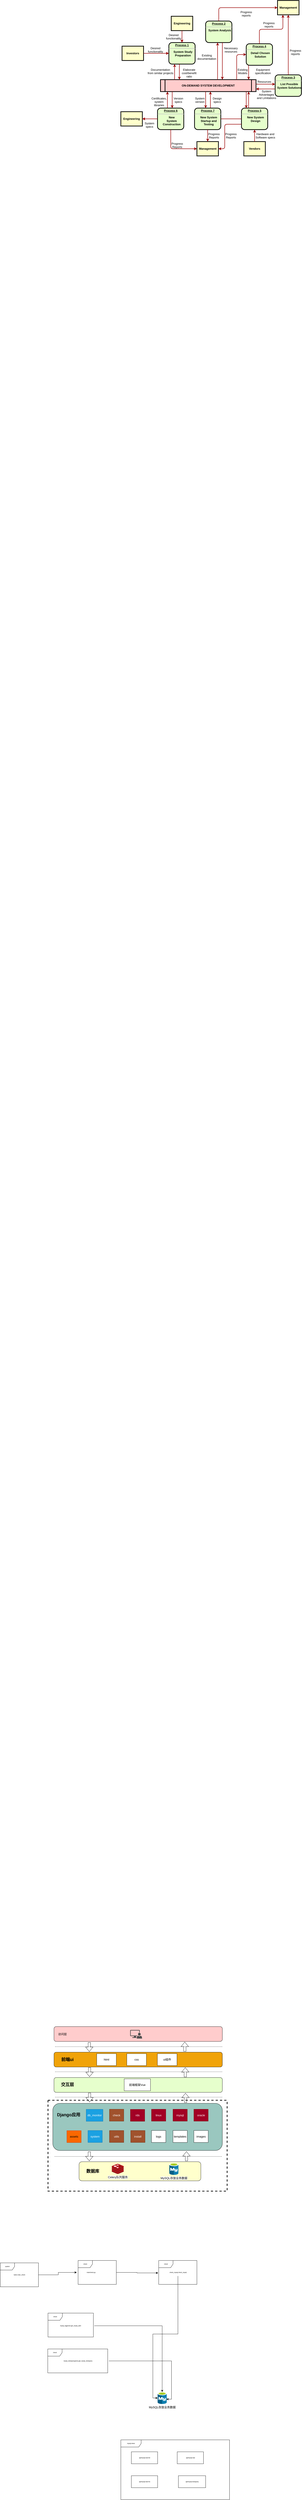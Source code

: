 <mxfile version="20.8.23" type="github">
  <diagram name="Page-1" id="c7558073-3199-34d8-9f00-42111426c3f3">
    <mxGraphModel dx="2260" dy="764" grid="1" gridSize="10" guides="1" tooltips="1" connect="1" arrows="1" fold="1" page="1" pageScale="1" pageWidth="826" pageHeight="1169" background="none" math="0" shadow="0">
      <root>
        <mxCell id="0" />
        <mxCell id="1" parent="0" />
        <mxCell id="2" value="&lt;p style=&quot;margin: 0px; margin-top: 4px; text-align: center; text-decoration: underline;&quot;&gt;&lt;strong&gt;Process 1&lt;br /&gt;&lt;/strong&gt;&lt;/p&gt;&lt;hr /&gt;&lt;p style=&quot;margin: 0px; margin-left: 8px;&quot;&gt;System Study&lt;/p&gt;&lt;p style=&quot;margin: 0px; margin-left: 8px;&quot;&gt;Preparation&lt;/p&gt;" style="verticalAlign=middle;align=center;overflow=fill;fontSize=12;fontFamily=Helvetica;html=1;rounded=1;fontStyle=1;strokeWidth=3;fillColor=#E6FFCC" parent="1" vertex="1">
          <mxGeometry x="236" y="236" width="110" height="90" as="geometry" />
        </mxCell>
        <mxCell id="3" value="Engineering" style="whiteSpace=wrap;align=center;verticalAlign=middle;fontStyle=1;strokeWidth=3;fillColor=#FFFFCC" parent="1" vertex="1">
          <mxGeometry x="246" y="126" width="90" height="60" as="geometry" />
        </mxCell>
        <mxCell id="4" value="Investors" style="whiteSpace=wrap;align=center;verticalAlign=middle;fontStyle=1;strokeWidth=3;fillColor=#FFFFCC" parent="1" vertex="1">
          <mxGeometry x="40" y="251" width="90" height="60" as="geometry" />
        </mxCell>
        <mxCell id="5" value="ON-DEMAND SYSTEM DEVELOPMENT" style="shape=process;whiteSpace=wrap;align=center;verticalAlign=middle;size=0.048;fontStyle=1;strokeWidth=3;fillColor=#FFCCCC" parent="1" vertex="1">
          <mxGeometry x="201.0" y="391" width="400" height="50" as="geometry" />
        </mxCell>
        <mxCell id="6" value="&lt;p style=&quot;margin: 0px; margin-top: 4px; text-align: center; text-decoration: underline;&quot;&gt;&lt;strong&gt;Process 2&lt;br /&gt;&lt;/strong&gt;&lt;/p&gt;&lt;hr /&gt;&lt;p style=&quot;margin: 0px; margin-left: 8px;&quot;&gt;System Analysis&lt;/p&gt;" style="verticalAlign=middle;align=center;overflow=fill;fontSize=12;fontFamily=Helvetica;html=1;rounded=1;fontStyle=1;strokeWidth=3;fillColor=#E6FFCC" parent="1" vertex="1">
          <mxGeometry x="390" y="146" width="110" height="90" as="geometry" />
        </mxCell>
        <mxCell id="7" value="&lt;p style=&quot;margin: 0px; margin-top: 4px; text-align: center; text-decoration: underline;&quot;&gt;&lt;strong&gt;&lt;strong&gt;Process&lt;/strong&gt; 3&lt;br /&gt;&lt;/strong&gt;&lt;/p&gt;&lt;hr /&gt;&lt;p style=&quot;margin: 0px; margin-left: 8px;&quot;&gt;List Possible&lt;/p&gt;&lt;p style=&quot;margin: 0px; margin-left: 8px;&quot;&gt;System Solutions&lt;/p&gt;" style="verticalAlign=middle;align=center;overflow=fill;fontSize=12;fontFamily=Helvetica;html=1;rounded=1;fontStyle=1;strokeWidth=3;fillColor=#E6FFCC" parent="1" vertex="1">
          <mxGeometry x="681" y="371" width="110" height="90" as="geometry" />
        </mxCell>
        <mxCell id="8" value="&lt;p style=&quot;margin: 0px; margin-top: 4px; text-align: center; text-decoration: underline;&quot;&gt;&lt;strong&gt;&lt;strong&gt;Process&lt;/strong&gt; 4&lt;br /&gt;&lt;/strong&gt;&lt;/p&gt;&lt;hr /&gt;&lt;p style=&quot;margin: 0px; margin-left: 8px;&quot;&gt;Detail Chosen&lt;/p&gt;&lt;p style=&quot;margin: 0px; margin-left: 8px;&quot;&gt;Solution&lt;/p&gt;" style="verticalAlign=middle;align=center;overflow=fill;fontSize=12;fontFamily=Helvetica;html=1;rounded=1;fontStyle=1;strokeWidth=3;fillColor=#E6FFCC" parent="1" vertex="1">
          <mxGeometry x="560" y="241" width="110" height="90" as="geometry" />
        </mxCell>
        <mxCell id="9" value="&lt;p style=&quot;margin: 0px; margin-top: 4px; text-align: center; text-decoration: underline;&quot;&gt;&lt;strong&gt;&lt;strong&gt;Process&lt;/strong&gt; 5&lt;br /&gt;&lt;/strong&gt;&lt;/p&gt;&lt;hr /&gt;&lt;p style=&quot;margin: 0px; margin-left: 8px;&quot;&gt;New System&lt;/p&gt;&lt;p style=&quot;margin: 0px; margin-left: 8px;&quot;&gt;Design&lt;/p&gt;" style="verticalAlign=middle;align=center;overflow=fill;fontSize=12;fontFamily=Helvetica;html=1;rounded=1;fontStyle=1;strokeWidth=3;fillColor=#E6FFCC" parent="1" vertex="1">
          <mxGeometry x="540" y="510" width="110" height="90" as="geometry" />
        </mxCell>
        <mxCell id="10" value="&lt;p style=&quot;margin: 0px; margin-top: 4px; text-align: center; text-decoration: underline;&quot;&gt;&lt;strong&gt;&lt;strong&gt;Process&lt;/strong&gt; 6&lt;br /&gt;&lt;/strong&gt;&lt;/p&gt;&lt;hr /&gt;&lt;p style=&quot;margin: 0px; margin-left: 8px;&quot;&gt;New&lt;/p&gt;&lt;p style=&quot;margin: 0px; margin-left: 8px;&quot;&gt;System&lt;/p&gt;&lt;p style=&quot;margin: 0px; margin-left: 8px;&quot;&gt;Construction&lt;/p&gt;" style="verticalAlign=middle;align=center;overflow=fill;fontSize=12;fontFamily=Helvetica;html=1;rounded=1;fontStyle=1;strokeWidth=3;fillColor=#E6FFCC" parent="1" vertex="1">
          <mxGeometry x="188.5" y="510" width="110" height="90" as="geometry" />
        </mxCell>
        <mxCell id="12" value="Management" style="whiteSpace=wrap;align=center;verticalAlign=middle;fontStyle=1;strokeWidth=3;fillColor=#FFFFCC" parent="1" vertex="1">
          <mxGeometry x="691" y="60.0" width="90" height="60" as="geometry" />
        </mxCell>
        <mxCell id="13" value="Management" style="whiteSpace=wrap;align=center;verticalAlign=middle;fontStyle=1;strokeWidth=3;fillColor=#FFFFCC" parent="1" vertex="1">
          <mxGeometry x="353.5" y="650" width="90" height="60" as="geometry" />
        </mxCell>
        <mxCell id="14" value="Engineering" style="whiteSpace=wrap;align=center;verticalAlign=middle;fontStyle=1;strokeWidth=3;fillColor=#FFFFCC" parent="1" vertex="1">
          <mxGeometry x="35.0" y="525.0" width="90" height="60" as="geometry" />
        </mxCell>
        <mxCell id="15" value="Vendors" style="whiteSpace=wrap;align=center;verticalAlign=middle;fontStyle=1;strokeWidth=3;fillColor=#FFFFCC" parent="1" vertex="1">
          <mxGeometry x="550.0" y="650" width="90" height="60" as="geometry" />
        </mxCell>
        <mxCell id="36" value="" style="edgeStyle=none;noEdgeStyle=1;strokeColor=#990000;strokeWidth=2" parent="1" source="3" target="2" edge="1">
          <mxGeometry width="100" height="100" relative="1" as="geometry">
            <mxPoint x="20" y="250" as="sourcePoint" />
            <mxPoint x="120" y="150" as="targetPoint" />
          </mxGeometry>
        </mxCell>
        <mxCell id="37" value="" style="edgeStyle=none;noEdgeStyle=1;strokeColor=#990000;strokeWidth=2" parent="1" source="4" target="2" edge="1">
          <mxGeometry width="100" height="100" relative="1" as="geometry">
            <mxPoint x="280" y="190" as="sourcePoint" />
            <mxPoint x="380" y="90" as="targetPoint" />
          </mxGeometry>
        </mxCell>
        <mxCell id="11" value="&lt;p style=&quot;margin: 0px; margin-top: 4px; text-align: center; text-decoration: underline;&quot;&gt;&lt;strong&gt;&lt;strong&gt;Process&lt;/strong&gt; 7&lt;br /&gt;&lt;/strong&gt;&lt;/p&gt;&lt;hr /&gt;&lt;p style=&quot;margin: 0px; margin-left: 8px;&quot;&gt;New System&lt;/p&gt;&lt;p style=&quot;margin: 0px; margin-left: 8px;&quot;&gt;Startup and&lt;/p&gt;&lt;p style=&quot;margin: 0px; margin-left: 8px;&quot;&gt;Testing&lt;/p&gt;" style="verticalAlign=middle;align=center;overflow=fill;fontSize=12;fontFamily=Helvetica;html=1;rounded=1;fontStyle=1;strokeWidth=3;fillColor=#E6FFCC" parent="1" vertex="1">
          <mxGeometry x="343.5" y="510" width="110" height="90" as="geometry" />
        </mxCell>
        <mxCell id="51" value="" style="endArrow=none;noEdgeStyle=1;strokeColor=#990000;strokeWidth=2" parent="1" source="9" target="11" edge="1">
          <mxGeometry relative="1" as="geometry">
            <mxPoint x="205.008" y="481" as="sourcePoint" />
            <mxPoint x="400.328" y="650" as="targetPoint" />
          </mxGeometry>
        </mxCell>
        <mxCell id="52" value="Desired &#xa;functionality" style="text;spacingTop=-5;align=center" parent="1" vertex="1">
          <mxGeometry x="165" y="251" width="30" height="20" as="geometry" />
        </mxCell>
        <mxCell id="53" value="Desired &#xa;functionality" style="text;spacingTop=-5;align=center" parent="1" vertex="1">
          <mxGeometry x="241" y="196" width="30" height="20" as="geometry" />
        </mxCell>
        <mxCell id="54" value="Documentation&#xa;from similar projects" style="text;spacingTop=-5;align=center" parent="1" vertex="1">
          <mxGeometry x="186" y="341" width="30" height="20" as="geometry" />
        </mxCell>
        <mxCell id="55" value="" style="edgeStyle=elbowEdgeStyle;elbow=horizontal;strokeColor=#990000;strokeWidth=2" parent="1" source="5" target="2" edge="1">
          <mxGeometry width="100" height="100" relative="1" as="geometry">
            <mxPoint x="50" y="530" as="sourcePoint" />
            <mxPoint x="150" y="430" as="targetPoint" />
            <Array as="points">
              <mxPoint x="260" y="370" />
            </Array>
          </mxGeometry>
        </mxCell>
        <mxCell id="56" value="" style="edgeStyle=elbowEdgeStyle;elbow=horizontal;strokeColor=#990000;strokeWidth=2" parent="1" source="2" target="5" edge="1">
          <mxGeometry width="100" height="100" relative="1" as="geometry">
            <mxPoint x="50" y="500" as="sourcePoint" />
            <mxPoint x="150" y="400" as="targetPoint" />
            <Array as="points">
              <mxPoint x="280" y="360" />
            </Array>
          </mxGeometry>
        </mxCell>
        <mxCell id="57" value="Elaborate&#xa;cost/benefit&#xa;ratio" style="text;spacingTop=-5;align=center" parent="1" vertex="1">
          <mxGeometry x="306" y="341" width="30" height="20" as="geometry" />
        </mxCell>
        <mxCell id="58" value="" style="edgeStyle=elbowEdgeStyle;elbow=horizontal;strokeColor=#990000;strokeWidth=2" parent="1" source="5" target="6" edge="1">
          <mxGeometry width="100" height="100" relative="1" as="geometry">
            <mxPoint x="380" y="370" as="sourcePoint" />
            <mxPoint x="480" y="270" as="targetPoint" />
            <Array as="points">
              <mxPoint x="440" y="310" />
            </Array>
          </mxGeometry>
        </mxCell>
        <mxCell id="59" value="" style="edgeStyle=elbowEdgeStyle;elbow=horizontal;strokeColor=#990000;strokeWidth=2" parent="1" source="6" target="5" edge="1">
          <mxGeometry width="100" height="100" relative="1" as="geometry">
            <mxPoint x="350" y="370" as="sourcePoint" />
            <mxPoint x="450" y="270" as="targetPoint" />
            <Array as="points">
              <mxPoint x="460" y="320" />
            </Array>
          </mxGeometry>
        </mxCell>
        <mxCell id="60" value="Existing&#xa;documentation" style="text;spacingTop=-5;align=center" parent="1" vertex="1">
          <mxGeometry x="380.0" y="281.0" width="30" height="20" as="geometry" />
        </mxCell>
        <mxCell id="61" value="Necessary&#xa;resources" style="text;spacingTop=-5;align=center" parent="1" vertex="1">
          <mxGeometry x="481.0" y="251.0" width="30" height="20" as="geometry" />
        </mxCell>
        <mxCell id="62" value="Progress&#xa;reports" style="text;spacingTop=-5;align=center" parent="1" vertex="1">
          <mxGeometry x="545.0" y="100.0" width="30" height="20" as="geometry" />
        </mxCell>
        <mxCell id="63" value="Progress&#xa;reports" style="text;spacingTop=-5;align=center" parent="1" vertex="1">
          <mxGeometry x="640" y="146.0" width="30" height="20" as="geometry" />
        </mxCell>
        <mxCell id="64" value="Progress&#xa;reports" style="text;spacingTop=-5;align=center" parent="1" vertex="1">
          <mxGeometry x="751.0" y="261.0" width="30" height="20" as="geometry" />
        </mxCell>
        <mxCell id="65" value="" style="edgeStyle=elbowEdgeStyle;elbow=horizontal;strokeColor=#990000;strokeWidth=2" parent="1" source="6" target="12" edge="1">
          <mxGeometry width="100" height="100" relative="1" as="geometry">
            <mxPoint x="260" y="180.0" as="sourcePoint" />
            <mxPoint x="360" y="80.0" as="targetPoint" />
            <Array as="points">
              <mxPoint x="445" y="140" />
            </Array>
          </mxGeometry>
        </mxCell>
        <mxCell id="66" value="" style="edgeStyle=elbowEdgeStyle;elbow=vertical;entryX=0.25;entryY=1;strokeColor=#990000;strokeWidth=2" parent="1" source="8" target="12" edge="1">
          <mxGeometry width="100" height="100" relative="1" as="geometry">
            <mxPoint x="530" y="250" as="sourcePoint" />
            <mxPoint x="630" y="150" as="targetPoint" />
          </mxGeometry>
        </mxCell>
        <mxCell id="67" value="" style="edgeStyle=elbowEdgeStyle;elbow=horizontal;strokeColor=#990000;strokeWidth=2" parent="1" source="7" target="12" edge="1">
          <mxGeometry width="100" height="100" relative="1" as="geometry">
            <mxPoint x="660.0" y="360" as="sourcePoint" />
            <mxPoint x="760.0" y="260" as="targetPoint" />
          </mxGeometry>
        </mxCell>
        <mxCell id="68" value="" style="edgeStyle=elbowEdgeStyle;elbow=horizontal;strokeColor=#990000;strokeWidth=2" parent="1" source="8" target="5" edge="1">
          <mxGeometry width="100" height="100" relative="1" as="geometry">
            <mxPoint x="570" y="380" as="sourcePoint" />
            <mxPoint x="510" y="250" as="targetPoint" />
            <Array as="points">
              <mxPoint x="570" y="360" />
            </Array>
          </mxGeometry>
        </mxCell>
        <mxCell id="69" value="" style="edgeStyle=segmentEdgeStyle;strokeColor=#990000;strokeWidth=2" parent="1" source="5" target="8" edge="1">
          <mxGeometry width="100" height="100" relative="1" as="geometry">
            <mxPoint x="340" y="360" as="sourcePoint" />
            <mxPoint x="440" y="260" as="targetPoint" />
            <Array as="points">
              <mxPoint x="520" y="286" />
            </Array>
          </mxGeometry>
        </mxCell>
        <mxCell id="70" value="Existing&#xa;Models" style="text;spacingTop=-5;align=center" parent="1" vertex="1">
          <mxGeometry x="530.0" y="341.0" width="30" height="20" as="geometry" />
        </mxCell>
        <mxCell id="71" value="Equipment&#xa;specification" style="text;spacingTop=-5;align=center" parent="1" vertex="1">
          <mxGeometry x="615" y="341" width="30" height="20" as="geometry" />
        </mxCell>
        <mxCell id="72" value="" style="edgeStyle=elbowEdgeStyle;elbow=vertical;strokeColor=#990000;strokeWidth=2" parent="1" source="5" target="7" edge="1">
          <mxGeometry width="100" height="100" relative="1" as="geometry">
            <mxPoint x="500" y="500" as="sourcePoint" />
            <mxPoint x="600" y="400" as="targetPoint" />
            <Array as="points">
              <mxPoint x="650" y="410" />
            </Array>
          </mxGeometry>
        </mxCell>
        <mxCell id="73" value="" style="edgeStyle=elbowEdgeStyle;elbow=vertical;strokeColor=#990000;strokeWidth=2" parent="1" source="7" target="5" edge="1">
          <mxGeometry width="100" height="100" relative="1" as="geometry">
            <mxPoint x="460" y="500" as="sourcePoint" />
            <mxPoint x="560" y="400" as="targetPoint" />
            <Array as="points">
              <mxPoint x="650" y="430" />
            </Array>
          </mxGeometry>
        </mxCell>
        <mxCell id="74" value="Resources" style="text;spacingTop=-5;align=center" parent="1" vertex="1">
          <mxGeometry x="621" y="391.0" width="30" height="20" as="geometry" />
        </mxCell>
        <mxCell id="75" value="System &#xa;Advantages &#xa;and Limitations" style="text;spacingTop=-5;align=center" parent="1" vertex="1">
          <mxGeometry x="630" y="431.0" width="30" height="20" as="geometry" />
        </mxCell>
        <mxCell id="76" value="" style="edgeStyle=elbowEdgeStyle;elbow=horizontal;strokeColor=#990000;strokeWidth=2" parent="1" source="9" target="5" edge="1">
          <mxGeometry width="100" height="100" relative="1" as="geometry">
            <mxPoint x="420" y="580" as="sourcePoint" />
            <mxPoint x="520" y="480" as="targetPoint" />
            <Array as="points">
              <mxPoint x="570" y="470" />
            </Array>
          </mxGeometry>
        </mxCell>
        <mxCell id="77" value="" style="edgeStyle=elbowEdgeStyle;elbow=horizontal;strokeColor=#990000;strokeWidth=2" parent="1" source="5" target="9" edge="1">
          <mxGeometry width="100" height="100" relative="1" as="geometry">
            <mxPoint x="400" y="590" as="sourcePoint" />
            <mxPoint x="500" y="490" as="targetPoint" />
            <Array as="points">
              <mxPoint x="560" y="480" />
            </Array>
          </mxGeometry>
        </mxCell>
        <mxCell id="78" value="" style="edgeStyle=elbowEdgeStyle;elbow=horizontal;strokeColor=#990000;strokeWidth=2" parent="1" source="15" target="9" edge="1">
          <mxGeometry width="100" height="100" relative="1" as="geometry">
            <mxPoint x="430" y="700" as="sourcePoint" />
            <mxPoint x="530" y="600" as="targetPoint" />
          </mxGeometry>
        </mxCell>
        <mxCell id="79" value="Hardware and&#xa;Software specs" style="text;spacingTop=-5;align=center" parent="1" vertex="1">
          <mxGeometry x="625" y="610" width="30" height="20" as="geometry" />
        </mxCell>
        <mxCell id="81" value="" style="edgeStyle=elbowEdgeStyle;elbow=horizontal;exitX=0;exitY=0.75;strokeColor=#990000;strokeWidth=2" parent="1" source="9" target="13" edge="1">
          <mxGeometry width="100" height="100" relative="1" as="geometry">
            <mxPoint x="420" y="730" as="sourcePoint" />
            <mxPoint x="520" y="630" as="targetPoint" />
            <Array as="points">
              <mxPoint x="470" y="630" />
            </Array>
          </mxGeometry>
        </mxCell>
        <mxCell id="82" value="Progress&#xa;Reports" style="text;spacingTop=-5;align=center" parent="1" vertex="1">
          <mxGeometry x="481.0" y="610.0" width="30" height="20" as="geometry" />
        </mxCell>
        <mxCell id="83" value="" style="edgeStyle=elbowEdgeStyle;elbow=horizontal;strokeColor=#990000;strokeWidth=2" parent="1" source="11" target="13" edge="1">
          <mxGeometry width="100" height="100" relative="1" as="geometry">
            <mxPoint x="200" y="660.0" as="sourcePoint" />
            <mxPoint x="230.0" y="650" as="targetPoint" />
          </mxGeometry>
        </mxCell>
        <mxCell id="84" value="Progress&#xa;Reports" style="text;spacingTop=-5;align=center" parent="1" vertex="1">
          <mxGeometry x="410.0" y="610.0" width="30" height="20" as="geometry" />
        </mxCell>
        <mxCell id="85" value="" style="edgeStyle=elbowEdgeStyle;elbow=horizontal;strokeColor=#990000;strokeWidth=2" parent="1" source="10" target="13" edge="1">
          <mxGeometry width="100" height="100" relative="1" as="geometry">
            <mxPoint x="130.0" y="740" as="sourcePoint" />
            <mxPoint x="230.0" y="640" as="targetPoint" />
            <Array as="points">
              <mxPoint x="244" y="630" />
            </Array>
          </mxGeometry>
        </mxCell>
        <mxCell id="86" value="Progress&#xa;Reports" style="text;spacingTop=-5;align=center" parent="1" vertex="1">
          <mxGeometry x="256.0" y="650.0" width="30" height="20" as="geometry" />
        </mxCell>
        <mxCell id="87" value="" style="edgeStyle=elbowEdgeStyle;elbow=vertical;strokeColor=#990000;strokeWidth=2" parent="1" source="10" target="14" edge="1">
          <mxGeometry width="100" height="100" relative="1" as="geometry">
            <mxPoint x="70" y="740" as="sourcePoint" />
            <mxPoint x="170" y="640" as="targetPoint" />
          </mxGeometry>
        </mxCell>
        <mxCell id="88" value="" style="edgeStyle=elbowEdgeStyle;elbow=horizontal;strokeColor=#990000;strokeWidth=2" parent="1" source="5" target="11" edge="1">
          <mxGeometry width="100" height="100" relative="1" as="geometry">
            <mxPoint x="50" y="500" as="sourcePoint" />
            <mxPoint x="150" y="400" as="targetPoint" />
            <Array as="points">
              <mxPoint x="390" y="470" />
            </Array>
          </mxGeometry>
        </mxCell>
        <mxCell id="89" value="" style="edgeStyle=elbowEdgeStyle;elbow=horizontal;strokeColor=#990000;strokeWidth=2" parent="1" source="11" target="5" edge="1">
          <mxGeometry width="100" height="100" relative="1" as="geometry">
            <mxPoint x="60.0" y="510" as="sourcePoint" />
            <mxPoint x="160.0" y="410" as="targetPoint" />
            <Array as="points">
              <mxPoint x="410" y="470" />
            </Array>
          </mxGeometry>
        </mxCell>
        <mxCell id="90" value="Version&#xa;specs" style="text;spacingTop=-5;align=center" parent="1" vertex="1">
          <mxGeometry x="261" y="461" width="30" height="20" as="geometry" />
        </mxCell>
        <mxCell id="91" value="Certificates,&#xa;system&#xa;libraries" style="text;spacingTop=-5;align=center" parent="1" vertex="1">
          <mxGeometry x="180" y="461.0" width="30" height="20" as="geometry" />
        </mxCell>
        <mxCell id="92" value="" style="edgeStyle=elbowEdgeStyle;elbow=horizontal;strokeColor=#990000;strokeWidth=2" parent="1" source="5" target="10" edge="1">
          <mxGeometry width="100" height="100" relative="1" as="geometry">
            <mxPoint x="30.0" y="500" as="sourcePoint" />
            <mxPoint x="130.0" y="400" as="targetPoint" />
            <Array as="points">
              <mxPoint x="250" y="470" />
            </Array>
          </mxGeometry>
        </mxCell>
        <mxCell id="93" value="" style="edgeStyle=elbowEdgeStyle;elbow=horizontal;strokeColor=#990000;strokeWidth=2" parent="1" source="10" target="5" edge="1">
          <mxGeometry width="100" height="100" relative="1" as="geometry">
            <mxPoint x="40" y="510" as="sourcePoint" />
            <mxPoint x="140" y="410" as="targetPoint" />
            <Array as="points">
              <mxPoint x="230" y="470" />
            </Array>
          </mxGeometry>
        </mxCell>
        <mxCell id="94" value="System&#xa;specs" style="text;spacingTop=-5;align=center" parent="1" vertex="1">
          <mxGeometry x="140.0" y="565.0" width="30" height="20" as="geometry" />
        </mxCell>
        <mxCell id="95" value="Design&#xa;specs" style="text;spacingTop=-5;align=center" parent="1" vertex="1">
          <mxGeometry x="423.5" y="461.0" width="30" height="20" as="geometry" />
        </mxCell>
        <mxCell id="96" value="System&#xa;version" style="text;spacingTop=-5;align=center" parent="1" vertex="1">
          <mxGeometry x="351.0" y="461" width="30" height="20" as="geometry" />
        </mxCell>
        <mxCell id="wt_XO7KDH_ERBLdJ_aBB-96" value="" style="rounded=1;whiteSpace=wrap;html=1;fillColor=#FFFFCC;" vertex="1" parent="1">
          <mxGeometry x="-140" y="9097" width="510" height="80" as="geometry" />
        </mxCell>
        <mxCell id="wt_XO7KDH_ERBLdJ_aBB-97" value="" style="rounded=1;whiteSpace=wrap;html=1;fillColor=#9AC7BF;" vertex="1" parent="1">
          <mxGeometry x="-250" y="8853" width="710" height="197" as="geometry" />
        </mxCell>
        <mxCell id="wt_XO7KDH_ERBLdJ_aBB-98" value="" style="rounded=1;whiteSpace=wrap;html=1;fillColor=#F0A30A;" vertex="1" parent="1">
          <mxGeometry x="-245" y="8639" width="705" height="62" as="geometry" />
        </mxCell>
        <mxCell id="wt_XO7KDH_ERBLdJ_aBB-99" value="" style="rounded=1;whiteSpace=wrap;html=1;fillColor=#FFCCCC;" vertex="1" parent="1">
          <mxGeometry x="-245" y="8532" width="705" height="62" as="geometry" />
        </mxCell>
        <mxCell id="wt_XO7KDH_ERBLdJ_aBB-100" value="MySQL存放业务数据" style="sketch=0;aspect=fixed;html=1;points=[];align=center;image;fontSize=12;image=img/lib/mscae/Azure_Database_for_MySQL_servers.svg;" vertex="1" parent="1">
          <mxGeometry x="238" y="9102" width="38" height="50" as="geometry" />
        </mxCell>
        <mxCell id="wt_XO7KDH_ERBLdJ_aBB-101" value="" style="sketch=0;pointerEvents=1;shadow=0;dashed=0;html=1;strokeColor=none;labelPosition=center;verticalLabelPosition=bottom;verticalAlign=top;align=center;fillColor=#515151;shape=mxgraph.mscae.system_center.admin_console" vertex="1" parent="1">
          <mxGeometry x="74" y="8546" width="50" height="36" as="geometry" />
        </mxCell>
        <mxCell id="wt_XO7KDH_ERBLdJ_aBB-102" value="访问层" style="text;html=1;align=center;verticalAlign=middle;resizable=0;points=[];autosize=1;strokeColor=none;fillColor=none;" vertex="1" parent="1">
          <mxGeometry x="-240" y="8549" width="60" height="30" as="geometry" />
        </mxCell>
        <mxCell id="wt_XO7KDH_ERBLdJ_aBB-103" value="" style="endArrow=none;dashed=1;html=1;rounded=0;" edge="1" parent="1">
          <mxGeometry width="50" height="50" relative="1" as="geometry">
            <mxPoint x="-240" y="8616" as="sourcePoint" />
            <mxPoint x="460" y="8616" as="targetPoint" />
          </mxGeometry>
        </mxCell>
        <mxCell id="wt_XO7KDH_ERBLdJ_aBB-104" value="" style="endArrow=none;dashed=1;html=1;rounded=0;" edge="1" parent="1">
          <mxGeometry width="50" height="50" relative="1" as="geometry">
            <mxPoint x="-240" y="8721" as="sourcePoint" />
            <mxPoint x="460" y="8721" as="targetPoint" />
          </mxGeometry>
        </mxCell>
        <mxCell id="wt_XO7KDH_ERBLdJ_aBB-105" value="" style="endArrow=none;dashed=1;html=1;rounded=0;" edge="1" parent="1">
          <mxGeometry width="50" height="50" relative="1" as="geometry">
            <mxPoint x="-240" y="8827" as="sourcePoint" />
            <mxPoint x="460" y="8827" as="targetPoint" />
          </mxGeometry>
        </mxCell>
        <mxCell id="wt_XO7KDH_ERBLdJ_aBB-106" value="" style="endArrow=none;dashed=1;html=1;rounded=0;" edge="1" parent="1">
          <mxGeometry width="50" height="50" relative="1" as="geometry">
            <mxPoint x="-242.0" y="9075" as="sourcePoint" />
            <mxPoint x="460" y="9075" as="targetPoint" />
          </mxGeometry>
        </mxCell>
        <mxCell id="wt_XO7KDH_ERBLdJ_aBB-107" value="&lt;font style=&quot;font-size: 18px;&quot;&gt;&lt;b&gt;前端ui&lt;/b&gt;&lt;/font&gt;" style="text;html=1;align=center;verticalAlign=middle;resizable=0;points=[];autosize=1;strokeColor=none;fillColor=none;" vertex="1" parent="1">
          <mxGeometry x="-229" y="8650" width="80" height="40" as="geometry" />
        </mxCell>
        <mxCell id="wt_XO7KDH_ERBLdJ_aBB-108" value="交互层" style="text;html=1;align=center;verticalAlign=middle;resizable=0;points=[];autosize=1;strokeColor=none;fillColor=none;" vertex="1" parent="1">
          <mxGeometry x="-240" y="8752" width="60" height="30" as="geometry" />
        </mxCell>
        <mxCell id="wt_XO7KDH_ERBLdJ_aBB-109" value="&lt;font style=&quot;font-size: 18px;&quot;&gt;&lt;b&gt;Django应用&lt;/b&gt;&lt;/font&gt;" style="text;html=1;align=center;verticalAlign=middle;resizable=0;points=[];autosize=1;strokeColor=none;fillColor=none;" vertex="1" parent="1">
          <mxGeometry x="-244" y="8881" width="120" height="40" as="geometry" />
        </mxCell>
        <mxCell id="wt_XO7KDH_ERBLdJ_aBB-110" value="&lt;b&gt;&lt;font style=&quot;font-size: 18px;&quot;&gt;数据库&lt;/font&gt;&lt;/b&gt;" style="text;html=1;align=center;verticalAlign=middle;resizable=0;points=[];autosize=1;strokeColor=none;fillColor=none;" vertex="1" parent="1">
          <mxGeometry x="-122.75" y="9117" width="80" height="40" as="geometry" />
        </mxCell>
        <mxCell id="wt_XO7KDH_ERBLdJ_aBB-111" value="" style="rounded=1;whiteSpace=wrap;html=1;fillColor=#E6FFCC;" vertex="1" parent="1">
          <mxGeometry x="-245" y="8745" width="705" height="62" as="geometry" />
        </mxCell>
        <mxCell id="wt_XO7KDH_ERBLdJ_aBB-112" value="html" style="rounded=0;whiteSpace=wrap;html=1;" vertex="1" parent="1">
          <mxGeometry x="-66" y="8645" width="82" height="50" as="geometry" />
        </mxCell>
        <mxCell id="wt_XO7KDH_ERBLdJ_aBB-113" value="css" style="rounded=0;whiteSpace=wrap;html=1;" vertex="1" parent="1">
          <mxGeometry x="60" y="8645" width="82" height="50" as="geometry" />
        </mxCell>
        <mxCell id="wt_XO7KDH_ERBLdJ_aBB-114" value="ui组件" style="rounded=0;whiteSpace=wrap;html=1;" vertex="1" parent="1">
          <mxGeometry x="188" y="8645" width="82" height="50" as="geometry" />
        </mxCell>
        <mxCell id="wt_XO7KDH_ERBLdJ_aBB-115" value="前端框架Vue" style="rounded=0;whiteSpace=wrap;html=1;" vertex="1" parent="1">
          <mxGeometry x="49" y="8750.5" width="110" height="50" as="geometry" />
        </mxCell>
        <mxCell id="wt_XO7KDH_ERBLdJ_aBB-116" value="&lt;b&gt;&lt;font style=&quot;font-size: 18px;&quot;&gt;交互层&lt;/font&gt;&lt;/b&gt;" style="text;html=1;align=center;verticalAlign=middle;resizable=0;points=[];autosize=1;strokeColor=none;fillColor=none;" vertex="1" parent="1">
          <mxGeometry x="-229" y="8755" width="80" height="40" as="geometry" />
        </mxCell>
        <mxCell id="wt_XO7KDH_ERBLdJ_aBB-123" value="" style="shape=flexArrow;endArrow=classic;html=1;rounded=0;entryX=0.163;entryY=0;entryDx=0;entryDy=0;entryPerimeter=0;" edge="1" parent="1">
          <mxGeometry width="50" height="50" relative="1" as="geometry">
            <mxPoint x="-97" y="8598" as="sourcePoint" />
            <mxPoint x="-97.085" y="8637" as="targetPoint" />
          </mxGeometry>
        </mxCell>
        <mxCell id="wt_XO7KDH_ERBLdJ_aBB-124" value="" style="shape=flexArrow;endArrow=classic;html=1;rounded=0;entryX=0.163;entryY=0;entryDx=0;entryDy=0;entryPerimeter=0;" edge="1" parent="1">
          <mxGeometry width="50" height="50" relative="1" as="geometry">
            <mxPoint x="-96" y="8703" as="sourcePoint" />
            <mxPoint x="-96.085" y="8742" as="targetPoint" />
          </mxGeometry>
        </mxCell>
        <mxCell id="wt_XO7KDH_ERBLdJ_aBB-125" value="" style="shape=flexArrow;endArrow=classic;html=1;rounded=0;entryX=0.163;entryY=0;entryDx=0;entryDy=0;entryPerimeter=0;" edge="1" parent="1">
          <mxGeometry width="50" height="50" relative="1" as="geometry">
            <mxPoint x="-96" y="8809" as="sourcePoint" />
            <mxPoint x="-96.085" y="8848" as="targetPoint" />
          </mxGeometry>
        </mxCell>
        <mxCell id="wt_XO7KDH_ERBLdJ_aBB-126" value="" style="shape=flexArrow;endArrow=classic;html=1;rounded=0;entryX=0.163;entryY=0;entryDx=0;entryDy=0;entryPerimeter=0;" edge="1" parent="1">
          <mxGeometry width="50" height="50" relative="1" as="geometry">
            <mxPoint x="-97" y="9055" as="sourcePoint" />
            <mxPoint x="-97.085" y="9094" as="targetPoint" />
          </mxGeometry>
        </mxCell>
        <mxCell id="wt_XO7KDH_ERBLdJ_aBB-127" value="" style="shape=flexArrow;endArrow=classic;html=1;rounded=0;entryX=0.754;entryY=0.774;entryDx=0;entryDy=0;entryPerimeter=0;" edge="1" parent="1">
          <mxGeometry width="50" height="50" relative="1" as="geometry">
            <mxPoint x="303" y="8636" as="sourcePoint" />
            <mxPoint x="302.57" y="8595.988" as="targetPoint" />
          </mxGeometry>
        </mxCell>
        <mxCell id="wt_XO7KDH_ERBLdJ_aBB-128" value="" style="shape=flexArrow;endArrow=classic;html=1;rounded=0;entryX=0.754;entryY=0.774;entryDx=0;entryDy=0;entryPerimeter=0;" edge="1" parent="1">
          <mxGeometry width="50" height="50" relative="1" as="geometry">
            <mxPoint x="305" y="8743" as="sourcePoint" />
            <mxPoint x="304.57" y="8702.988" as="targetPoint" />
          </mxGeometry>
        </mxCell>
        <mxCell id="wt_XO7KDH_ERBLdJ_aBB-129" value="" style="shape=flexArrow;endArrow=classic;html=1;rounded=0;entryX=0.754;entryY=0.774;entryDx=0;entryDy=0;entryPerimeter=0;" edge="1" parent="1">
          <mxGeometry width="50" height="50" relative="1" as="geometry">
            <mxPoint x="306" y="8850" as="sourcePoint" />
            <mxPoint x="305.57" y="8809.988" as="targetPoint" />
          </mxGeometry>
        </mxCell>
        <mxCell id="wt_XO7KDH_ERBLdJ_aBB-130" value="" style="shape=flexArrow;endArrow=classic;html=1;rounded=0;entryX=0.754;entryY=0.774;entryDx=0;entryDy=0;entryPerimeter=0;" edge="1" parent="1">
          <mxGeometry width="50" height="50" relative="1" as="geometry">
            <mxPoint x="310" y="9094" as="sourcePoint" />
            <mxPoint x="309.57" y="9053.988" as="targetPoint" />
          </mxGeometry>
        </mxCell>
        <mxCell id="wt_XO7KDH_ERBLdJ_aBB-131" value="" style="swimlane;startSize=0;fillColor=#9AC7BF;strokeWidth=3;dashed=1;" vertex="1" parent="1">
          <mxGeometry x="-270" y="8840" width="750" height="380" as="geometry" />
        </mxCell>
        <mxCell id="wt_XO7KDH_ERBLdJ_aBB-132" value="Celery队列服务" style="sketch=0;aspect=fixed;html=1;points=[];align=center;image;fontSize=12;image=img/lib/mscae/Cache_Redis_Product.svg;" vertex="1" parent="wt_XO7KDH_ERBLdJ_aBB-131">
          <mxGeometry x="267" y="266" width="50" height="42" as="geometry" />
        </mxCell>
        <mxCell id="wt_XO7KDH_ERBLdJ_aBB-144" value="rds" style="rounded=0;whiteSpace=wrap;html=1;fillColor=#a20025;strokeColor=#6F0000;fontColor=#ffffff;" vertex="1" parent="wt_XO7KDH_ERBLdJ_aBB-131">
          <mxGeometry x="345" y="38" width="60" height="50" as="geometry" />
        </mxCell>
        <mxCell id="wt_XO7KDH_ERBLdJ_aBB-156" value="assets" style="rounded=0;whiteSpace=wrap;html=1;fillColor=#fa6800;fontColor=#000000;strokeColor=#C73500;" vertex="1" parent="wt_XO7KDH_ERBLdJ_aBB-131">
          <mxGeometry x="79" y="127" width="60" height="50" as="geometry" />
        </mxCell>
        <mxCell id="wt_XO7KDH_ERBLdJ_aBB-154" value="db_monitor" style="rounded=0;whiteSpace=wrap;html=1;fillColor=#1ba1e2;fontColor=#ffffff;strokeColor=#006EAF;" vertex="1" parent="wt_XO7KDH_ERBLdJ_aBB-131">
          <mxGeometry x="160" y="38" width="70" height="50" as="geometry" />
        </mxCell>
        <mxCell id="wt_XO7KDH_ERBLdJ_aBB-145" value="images" style="rounded=0;whiteSpace=wrap;html=1;" vertex="1" parent="1">
          <mxGeometry x="340.75" y="8966.5" width="60" height="50" as="geometry" />
        </mxCell>
        <mxCell id="wt_XO7KDH_ERBLdJ_aBB-146" value="oracle" style="rounded=0;whiteSpace=wrap;html=1;fillColor=#a20025;strokeColor=#6F0000;fontColor=#ffffff;" vertex="1" parent="1">
          <mxGeometry x="340.75" y="8877.5" width="60" height="50" as="geometry" />
        </mxCell>
        <mxCell id="wt_XO7KDH_ERBLdJ_aBB-147" value="templates" style="rounded=0;whiteSpace=wrap;html=1;" vertex="1" parent="1">
          <mxGeometry x="253.25" y="8966.5" width="60" height="50" as="geometry" />
        </mxCell>
        <mxCell id="wt_XO7KDH_ERBLdJ_aBB-148" value="mysql" style="rounded=0;whiteSpace=wrap;html=1;fillColor=#a20025;strokeColor=#6F0000;fontColor=#ffffff;" vertex="1" parent="1">
          <mxGeometry x="253.25" y="8877.5" width="60" height="50" as="geometry" />
        </mxCell>
        <mxCell id="wt_XO7KDH_ERBLdJ_aBB-149" value="logs" style="rounded=0;whiteSpace=wrap;html=1;" vertex="1" parent="1">
          <mxGeometry x="163.25" y="8966.5" width="60" height="50" as="geometry" />
        </mxCell>
        <mxCell id="wt_XO7KDH_ERBLdJ_aBB-150" value="install" style="rounded=0;whiteSpace=wrap;html=1;fillColor=#a0522d;fontColor=#ffffff;strokeColor=#6D1F00;" vertex="1" parent="1">
          <mxGeometry x="76.25" y="8966.5" width="60" height="50" as="geometry" />
        </mxCell>
        <mxCell id="wt_XO7KDH_ERBLdJ_aBB-151" value="utils" style="rounded=0;whiteSpace=wrap;html=1;fillColor=#a0522d;fontColor=#ffffff;strokeColor=#6D1F00;" vertex="1" parent="1">
          <mxGeometry x="-12.75" y="8966.5" width="60" height="50" as="geometry" />
        </mxCell>
        <mxCell id="wt_XO7KDH_ERBLdJ_aBB-152" value="system" style="rounded=0;whiteSpace=wrap;html=1;fillColor=#1ba1e2;fontColor=#ffffff;strokeColor=#006EAF;" vertex="1" parent="1">
          <mxGeometry x="-102.75" y="8966.5" width="60" height="50" as="geometry" />
        </mxCell>
        <mxCell id="wt_XO7KDH_ERBLdJ_aBB-153" value="linux" style="rounded=0;whiteSpace=wrap;html=1;fillColor=#a20025;strokeColor=#6F0000;fontColor=#ffffff;" vertex="1" parent="1">
          <mxGeometry x="163.25" y="8877.5" width="60" height="50" as="geometry" />
        </mxCell>
        <mxCell id="wt_XO7KDH_ERBLdJ_aBB-155" value="check" style="rounded=0;whiteSpace=wrap;html=1;fillColor=#a0522d;fontColor=#ffffff;strokeColor=#6D1F00;" vertex="1" parent="1">
          <mxGeometry x="-12.75" y="8877.5" width="60" height="50" as="geometry" />
        </mxCell>
        <mxCell id="wt_XO7KDH_ERBLdJ_aBB-165" style="edgeStyle=orthogonalEdgeStyle;rounded=0;orthogonalLoop=1;jettySize=auto;html=1;entryX=-0.037;entryY=0.5;entryDx=0;entryDy=0;entryPerimeter=0;fontSize=6;" edge="1" parent="1" source="wt_XO7KDH_ERBLdJ_aBB-159" target="wt_XO7KDH_ERBLdJ_aBB-161">
          <mxGeometry relative="1" as="geometry" />
        </mxCell>
        <mxCell id="wt_XO7KDH_ERBLdJ_aBB-159" value="system" style="shape=umlFrame;whiteSpace=wrap;html=1;pointerEvents=0;fontSize=6;" vertex="1" parent="1">
          <mxGeometry x="-470" y="9520" width="160" height="100" as="geometry" />
        </mxCell>
        <mxCell id="wt_XO7KDH_ERBLdJ_aBB-160" value="tasks.main_check" style="text;html=1;align=center;verticalAlign=middle;resizable=0;points=[];autosize=1;strokeColor=none;fillColor=none;fontSize=6;" vertex="1" parent="1">
          <mxGeometry x="-450" y="9555" width="120" height="30" as="geometry" />
        </mxCell>
        <mxCell id="wt_XO7KDH_ERBLdJ_aBB-166" style="edgeStyle=orthogonalEdgeStyle;rounded=0;orthogonalLoop=1;jettySize=auto;html=1;entryX=0.012;entryY=0.567;entryDx=0;entryDy=0;entryPerimeter=0;fontSize=6;" edge="1" parent="1" source="wt_XO7KDH_ERBLdJ_aBB-161" target="wt_XO7KDH_ERBLdJ_aBB-164">
          <mxGeometry relative="1" as="geometry" />
        </mxCell>
        <mxCell id="wt_XO7KDH_ERBLdJ_aBB-161" value="check" style="shape=umlFrame;whiteSpace=wrap;html=1;pointerEvents=0;fontSize=6;" vertex="1" parent="1">
          <mxGeometry x="-144" y="9510" width="160" height="100" as="geometry" />
        </mxCell>
        <mxCell id="wt_XO7KDH_ERBLdJ_aBB-162" value="maincheck.py" style="text;html=1;align=center;verticalAlign=middle;resizable=0;points=[];autosize=1;strokeColor=none;fillColor=none;fontSize=6;" vertex="1" parent="1">
          <mxGeometry x="-140" y="9545" width="100" height="30" as="geometry" />
        </mxCell>
        <mxCell id="wt_XO7KDH_ERBLdJ_aBB-163" value="check" style="shape=umlFrame;whiteSpace=wrap;html=1;pointerEvents=0;fontSize=6;" vertex="1" parent="1">
          <mxGeometry x="193.5" y="9510" width="160" height="100" as="geometry" />
        </mxCell>
        <mxCell id="wt_XO7KDH_ERBLdJ_aBB-168" style="edgeStyle=orthogonalEdgeStyle;rounded=0;orthogonalLoop=1;jettySize=auto;html=1;entryX=0;entryY=0.5;entryDx=0;entryDy=0;entryPerimeter=0;fontSize=6;" edge="1" parent="1" source="wt_XO7KDH_ERBLdJ_aBB-164" target="wt_XO7KDH_ERBLdJ_aBB-167">
          <mxGeometry relative="1" as="geometry" />
        </mxCell>
        <mxCell id="wt_XO7KDH_ERBLdJ_aBB-164" value="check_mysql.check_mysql" style="text;html=1;align=center;verticalAlign=middle;resizable=0;points=[];autosize=1;strokeColor=none;fillColor=none;fontSize=6;" vertex="1" parent="1">
          <mxGeometry x="189" y="9545" width="170" height="30" as="geometry" />
        </mxCell>
        <mxCell id="wt_XO7KDH_ERBLdJ_aBB-167" value="MySQL存放业务数据" style="sketch=0;aspect=fixed;html=1;points=[];align=center;image;fontSize=12;image=img/lib/mscae/Azure_Database_for_MySQL_servers.svg;" vertex="1" parent="1">
          <mxGeometry x="189" y="10060" width="38" height="50" as="geometry" />
        </mxCell>
        <mxCell id="wt_XO7KDH_ERBLdJ_aBB-169" value="check" style="shape=umlFrame;whiteSpace=wrap;html=1;pointerEvents=0;fontSize=6;" vertex="1" parent="1">
          <mxGeometry x="-270" y="9730" width="190" height="100" as="geometry" />
        </mxCell>
        <mxCell id="wt_XO7KDH_ERBLdJ_aBB-170" value="&lt;div style=&quot;background-color:#2b2b2b;color:#a9b7c6;font-family:&#39;JetBrains Mono&#39;,monospace;font-size:13.5pt;&quot;&gt;&lt;pre&gt;&lt;br&gt;&lt;/pre&gt;&lt;/div&gt;" style="text;html=1;align=center;verticalAlign=middle;resizable=0;points=[];autosize=1;strokeColor=none;fillColor=none;fontSize=6;" vertex="1" parent="1">
          <mxGeometry x="-230" y="9755" width="20" height="70" as="geometry" />
        </mxCell>
        <mxCell id="wt_XO7KDH_ERBLdJ_aBB-172" style="edgeStyle=orthogonalEdgeStyle;rounded=0;orthogonalLoop=1;jettySize=auto;html=1;fontSize=6;" edge="1" parent="1" source="wt_XO7KDH_ERBLdJ_aBB-171" target="wt_XO7KDH_ERBLdJ_aBB-167">
          <mxGeometry relative="1" as="geometry" />
        </mxCell>
        <mxCell id="wt_XO7KDH_ERBLdJ_aBB-171" value="mysql_logparser.get_mysql_alert" style="text;html=1;align=center;verticalAlign=middle;resizable=0;points=[];autosize=1;strokeColor=none;fillColor=none;fontSize=6;" vertex="1" parent="1">
          <mxGeometry x="-276" y="9768" width="200" height="30" as="geometry" />
        </mxCell>
        <mxCell id="wt_XO7KDH_ERBLdJ_aBB-173" value="check" style="shape=umlFrame;whiteSpace=wrap;html=1;pointerEvents=0;fontSize=6;" vertex="1" parent="1">
          <mxGeometry x="-271" y="9880" width="251" height="100" as="geometry" />
        </mxCell>
        <mxCell id="wt_XO7KDH_ERBLdJ_aBB-175" style="edgeStyle=orthogonalEdgeStyle;rounded=0;orthogonalLoop=1;jettySize=auto;html=1;entryX=0.974;entryY=0.6;entryDx=0;entryDy=0;entryPerimeter=0;fontSize=6;" edge="1" parent="1" source="wt_XO7KDH_ERBLdJ_aBB-174" target="wt_XO7KDH_ERBLdJ_aBB-167">
          <mxGeometry relative="1" as="geometry" />
        </mxCell>
        <mxCell id="wt_XO7KDH_ERBLdJ_aBB-174" value="mysql_slowqueryparse.get_mysql_slowquery" style="text;html=1;align=center;verticalAlign=middle;resizable=0;points=[];autosize=1;strokeColor=none;fillColor=none;fontSize=6;" vertex="1" parent="1">
          <mxGeometry x="-275" y="9915" width="260" height="30" as="geometry" />
        </mxCell>
        <mxCell id="wt_XO7KDH_ERBLdJ_aBB-176" value="mysql.views" style="shape=umlFrame;whiteSpace=wrap;html=1;pointerEvents=0;fontSize=6;width=85;height=30;" vertex="1" parent="1">
          <mxGeometry x="35" y="10260" width="455" height="250" as="geometry" />
        </mxCell>
        <mxCell id="wt_XO7KDH_ERBLdJ_aBB-177" value="api/mysql-stat-list" style="html=1;fontSize=6;" vertex="1" parent="1">
          <mxGeometry x="79" y="10310" width="110" height="50" as="geometry" />
        </mxCell>
        <mxCell id="wt_XO7KDH_ERBLdJ_aBB-178" value="api/mysql-stat" style="html=1;fontSize=6;" vertex="1" parent="1">
          <mxGeometry x="271" y="10310" width="110" height="50" as="geometry" />
        </mxCell>
        <mxCell id="wt_XO7KDH_ERBLdJ_aBB-179" value="api/mysql-stat-his" style="html=1;fontSize=6;" vertex="1" parent="1">
          <mxGeometry x="79" y="10410" width="110" height="50" as="geometry" />
        </mxCell>
        <mxCell id="wt_XO7KDH_ERBLdJ_aBB-180" value="api/mysql-slowquery" style="html=1;fontSize=6;" vertex="1" parent="1">
          <mxGeometry x="276" y="10410" width="114" height="50" as="geometry" />
        </mxCell>
      </root>
    </mxGraphModel>
  </diagram>
</mxfile>
